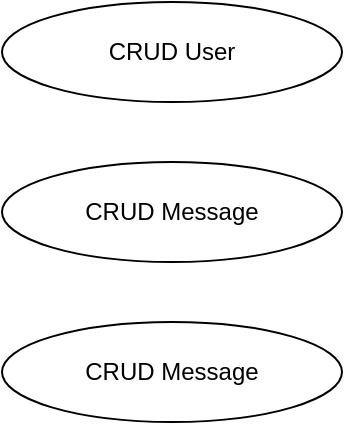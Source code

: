 <mxfile version="21.4.0" type="device">
  <diagram name="Страница 1" id="FoU6eoye_Eu7jFfAf95W">
    <mxGraphModel dx="749" dy="1033" grid="1" gridSize="10" guides="1" tooltips="1" connect="1" arrows="1" fold="1" page="1" pageScale="1" pageWidth="827" pageHeight="1169" math="0" shadow="0">
      <root>
        <mxCell id="0" />
        <mxCell id="1" parent="0" />
        <mxCell id="1vHg0Hee-o9givDgYe_Z-2" value="CRUD User" style="ellipse;whiteSpace=wrap;html=1;" vertex="1" parent="1">
          <mxGeometry x="30" y="50" width="170" height="50" as="geometry" />
        </mxCell>
        <mxCell id="1vHg0Hee-o9givDgYe_Z-3" value="CRUD Message" style="ellipse;whiteSpace=wrap;html=1;" vertex="1" parent="1">
          <mxGeometry x="30" y="130" width="170" height="50" as="geometry" />
        </mxCell>
        <mxCell id="1vHg0Hee-o9givDgYe_Z-4" value="CRUD Message" style="ellipse;whiteSpace=wrap;html=1;" vertex="1" parent="1">
          <mxGeometry x="30" y="210" width="170" height="50" as="geometry" />
        </mxCell>
      </root>
    </mxGraphModel>
  </diagram>
</mxfile>
